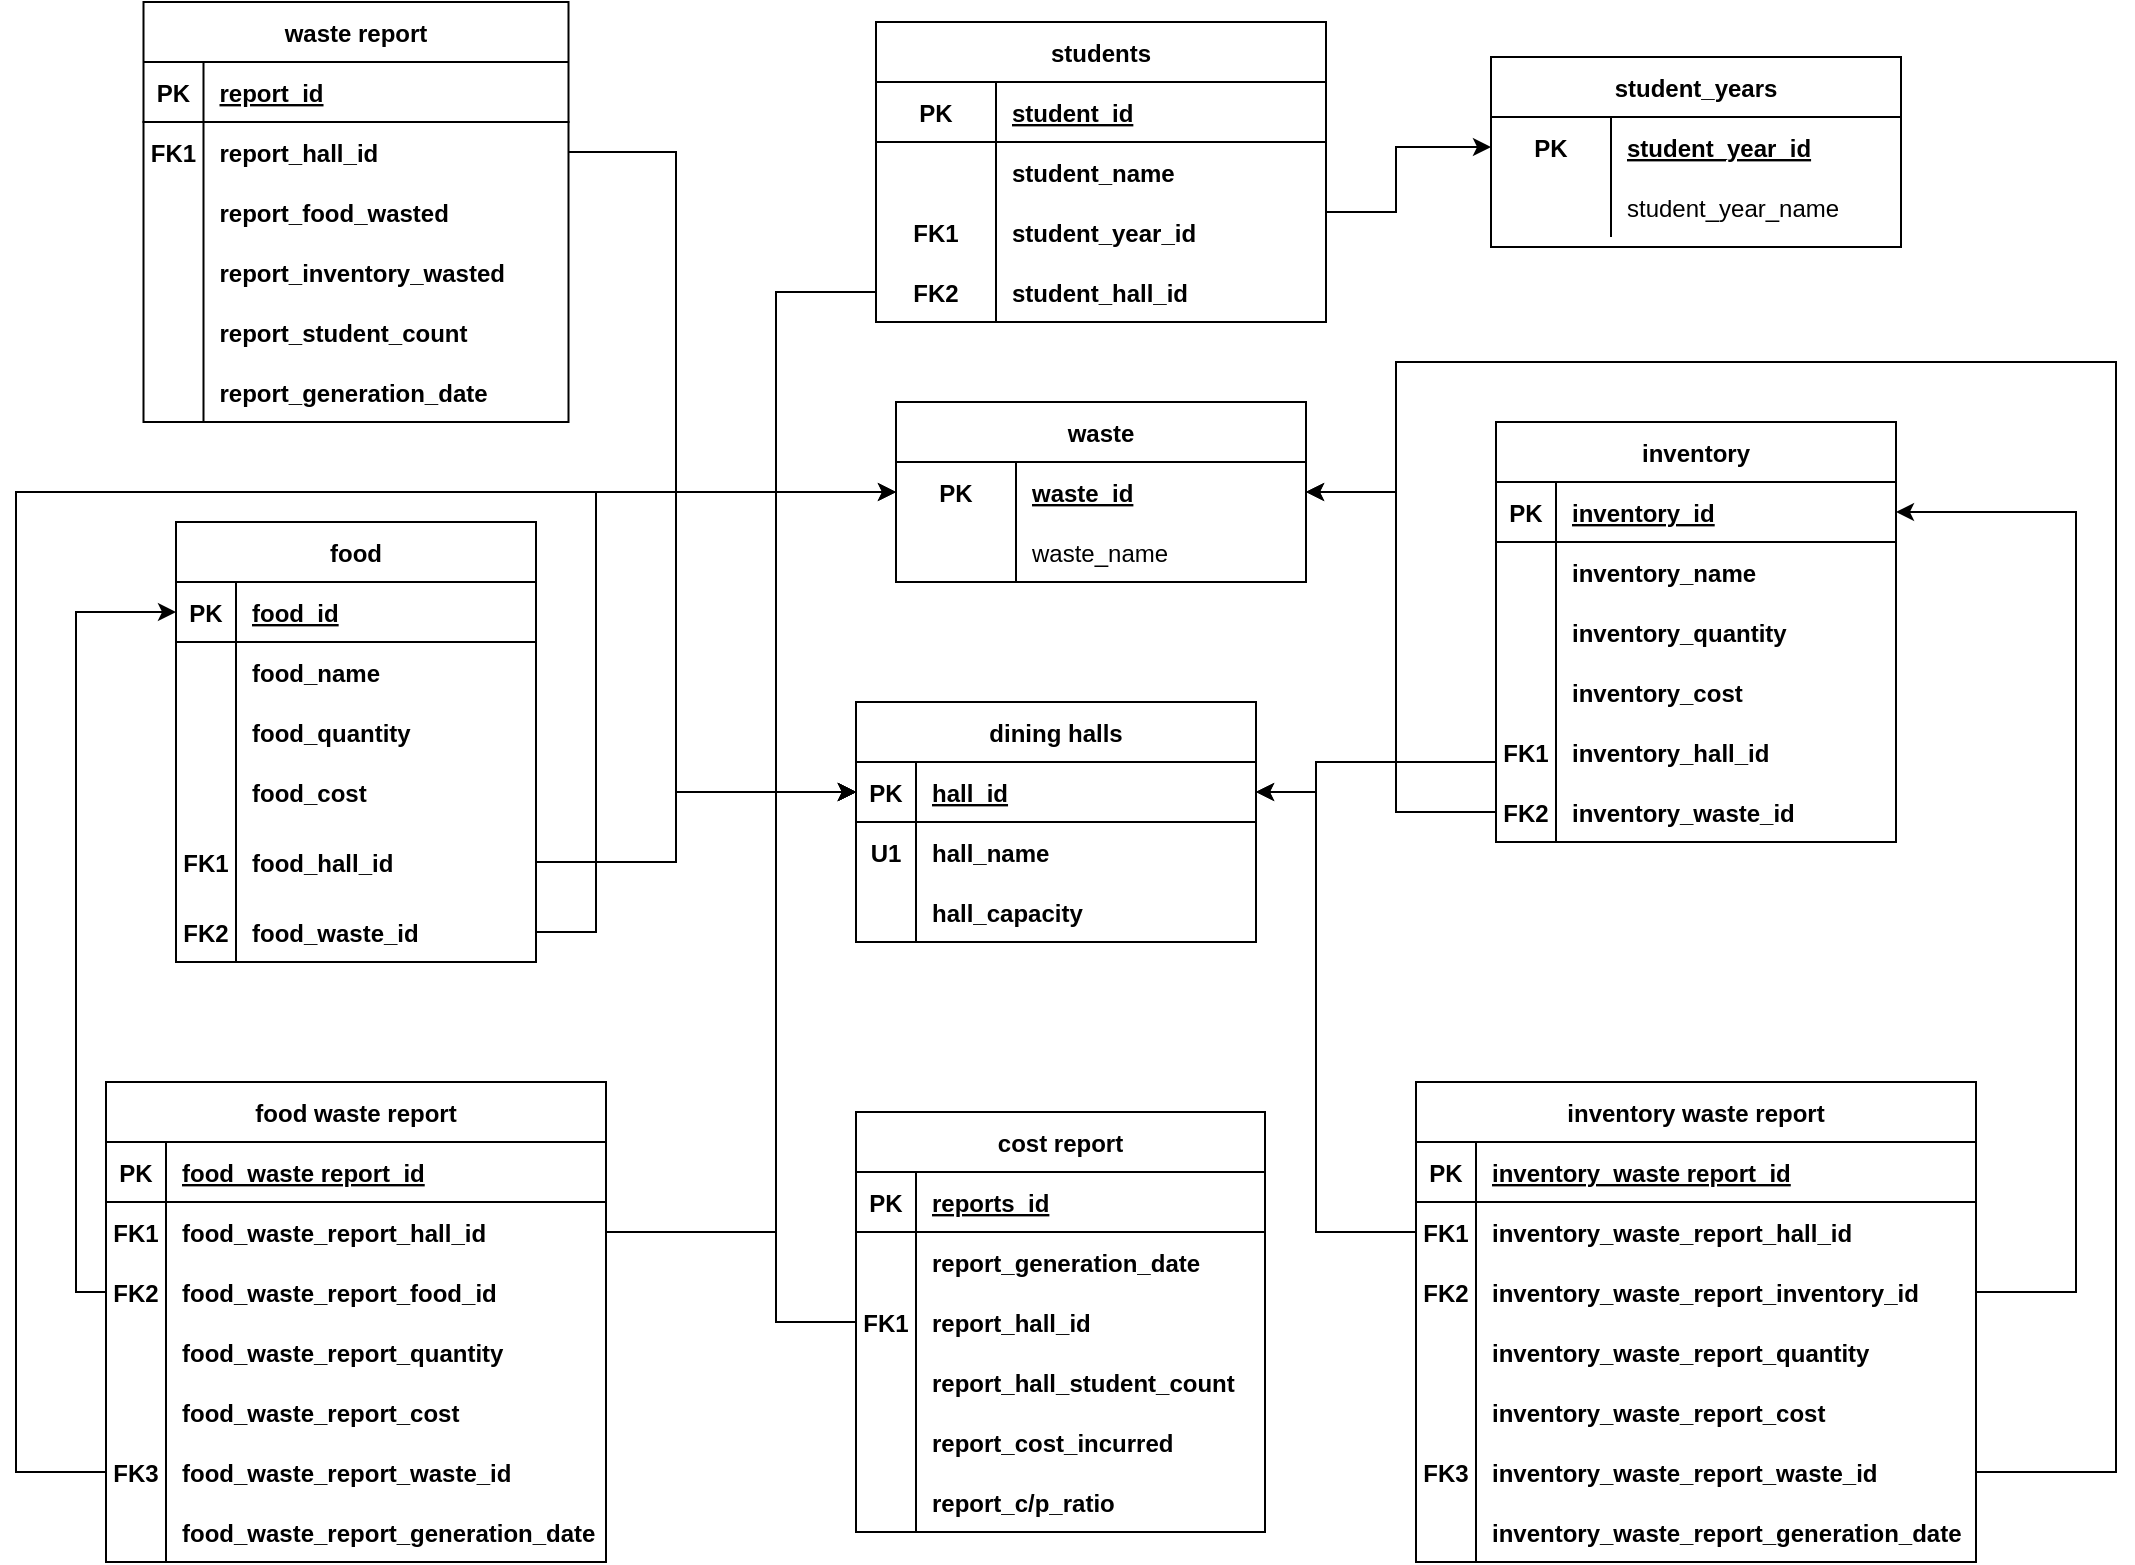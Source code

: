 <mxfile version="15.8.9" type="device"><diagram id="6wmA8H75_pPH1PRhxyjZ" name="Page-1"><mxGraphModel dx="1597" dy="842" grid="1" gridSize="10" guides="1" tooltips="1" connect="1" arrows="1" fold="1" page="1" pageScale="1" pageWidth="1100" pageHeight="850" math="0" shadow="0"><root><mxCell id="0"/><mxCell id="1" parent="0"/><mxCell id="4uLSbNfR6hI3OeVc8t1T-1" value="dining halls" style="shape=table;startSize=30;container=1;collapsible=1;childLayout=tableLayout;fixedRows=1;rowLines=0;fontStyle=1;align=center;resizeLast=1;" vertex="1" parent="1"><mxGeometry x="450" y="370" width="200" height="120" as="geometry"/></mxCell><mxCell id="4uLSbNfR6hI3OeVc8t1T-2" value="" style="shape=partialRectangle;collapsible=0;dropTarget=0;pointerEvents=0;fillColor=none;top=0;left=0;bottom=1;right=0;points=[[0,0.5],[1,0.5]];portConstraint=eastwest;" vertex="1" parent="4uLSbNfR6hI3OeVc8t1T-1"><mxGeometry y="30" width="200" height="30" as="geometry"/></mxCell><mxCell id="4uLSbNfR6hI3OeVc8t1T-3" value="PK" style="shape=partialRectangle;connectable=0;fillColor=none;top=0;left=0;bottom=0;right=0;fontStyle=1;overflow=hidden;" vertex="1" parent="4uLSbNfR6hI3OeVc8t1T-2"><mxGeometry width="30" height="30" as="geometry"><mxRectangle width="30" height="30" as="alternateBounds"/></mxGeometry></mxCell><mxCell id="4uLSbNfR6hI3OeVc8t1T-4" value="hall_id" style="shape=partialRectangle;connectable=0;fillColor=none;top=0;left=0;bottom=0;right=0;align=left;spacingLeft=6;fontStyle=5;overflow=hidden;" vertex="1" parent="4uLSbNfR6hI3OeVc8t1T-2"><mxGeometry x="30" width="170" height="30" as="geometry"><mxRectangle width="170" height="30" as="alternateBounds"/></mxGeometry></mxCell><mxCell id="4uLSbNfR6hI3OeVc8t1T-5" value="" style="shape=partialRectangle;collapsible=0;dropTarget=0;pointerEvents=0;fillColor=none;top=0;left=0;bottom=0;right=0;points=[[0,0.5],[1,0.5]];portConstraint=eastwest;" vertex="1" parent="4uLSbNfR6hI3OeVc8t1T-1"><mxGeometry y="60" width="200" height="30" as="geometry"/></mxCell><mxCell id="4uLSbNfR6hI3OeVc8t1T-6" value="U1" style="shape=partialRectangle;connectable=0;fillColor=none;top=0;left=0;bottom=0;right=0;editable=1;overflow=hidden;fontStyle=1" vertex="1" parent="4uLSbNfR6hI3OeVc8t1T-5"><mxGeometry width="30" height="30" as="geometry"><mxRectangle width="30" height="30" as="alternateBounds"/></mxGeometry></mxCell><mxCell id="4uLSbNfR6hI3OeVc8t1T-7" value="hall_name" style="shape=partialRectangle;connectable=0;fillColor=none;top=0;left=0;bottom=0;right=0;align=left;spacingLeft=6;overflow=hidden;fontStyle=1" vertex="1" parent="4uLSbNfR6hI3OeVc8t1T-5"><mxGeometry x="30" width="170" height="30" as="geometry"><mxRectangle width="170" height="30" as="alternateBounds"/></mxGeometry></mxCell><mxCell id="4uLSbNfR6hI3OeVc8t1T-8" value="" style="shape=partialRectangle;collapsible=0;dropTarget=0;pointerEvents=0;fillColor=none;top=0;left=0;bottom=0;right=0;points=[[0,0.5],[1,0.5]];portConstraint=eastwest;" vertex="1" parent="4uLSbNfR6hI3OeVc8t1T-1"><mxGeometry y="90" width="200" height="30" as="geometry"/></mxCell><mxCell id="4uLSbNfR6hI3OeVc8t1T-9" value="" style="shape=partialRectangle;connectable=0;fillColor=none;top=0;left=0;bottom=0;right=0;editable=1;overflow=hidden;" vertex="1" parent="4uLSbNfR6hI3OeVc8t1T-8"><mxGeometry width="30" height="30" as="geometry"><mxRectangle width="30" height="30" as="alternateBounds"/></mxGeometry></mxCell><mxCell id="4uLSbNfR6hI3OeVc8t1T-10" value="hall_capacity" style="shape=partialRectangle;connectable=0;fillColor=none;top=0;left=0;bottom=0;right=0;align=left;spacingLeft=6;overflow=hidden;fontStyle=1" vertex="1" parent="4uLSbNfR6hI3OeVc8t1T-8"><mxGeometry x="30" width="170" height="30" as="geometry"><mxRectangle width="170" height="30" as="alternateBounds"/></mxGeometry></mxCell><mxCell id="4uLSbNfR6hI3OeVc8t1T-11" value="students" style="shape=table;startSize=30;container=1;collapsible=1;childLayout=tableLayout;fixedRows=1;rowLines=0;fontStyle=1;align=center;resizeLast=1;" vertex="1" parent="1"><mxGeometry x="460" y="30" width="225" height="150" as="geometry"/></mxCell><mxCell id="4uLSbNfR6hI3OeVc8t1T-12" value="" style="shape=partialRectangle;collapsible=0;dropTarget=0;pointerEvents=0;fillColor=none;top=0;left=0;bottom=1;right=0;points=[[0,0.5],[1,0.5]];portConstraint=eastwest;" vertex="1" parent="4uLSbNfR6hI3OeVc8t1T-11"><mxGeometry y="30" width="225" height="30" as="geometry"/></mxCell><mxCell id="4uLSbNfR6hI3OeVc8t1T-13" value="PK" style="shape=partialRectangle;connectable=0;fillColor=none;top=0;left=0;bottom=0;right=0;fontStyle=1;overflow=hidden;" vertex="1" parent="4uLSbNfR6hI3OeVc8t1T-12"><mxGeometry width="60" height="30" as="geometry"><mxRectangle width="60" height="30" as="alternateBounds"/></mxGeometry></mxCell><mxCell id="4uLSbNfR6hI3OeVc8t1T-14" value="student_id" style="shape=partialRectangle;connectable=0;fillColor=none;top=0;left=0;bottom=0;right=0;align=left;spacingLeft=6;fontStyle=5;overflow=hidden;" vertex="1" parent="4uLSbNfR6hI3OeVc8t1T-12"><mxGeometry x="60" width="165" height="30" as="geometry"><mxRectangle width="165" height="30" as="alternateBounds"/></mxGeometry></mxCell><mxCell id="4uLSbNfR6hI3OeVc8t1T-15" value="" style="shape=partialRectangle;collapsible=0;dropTarget=0;pointerEvents=0;fillColor=none;top=0;left=0;bottom=0;right=0;points=[[0,0.5],[1,0.5]];portConstraint=eastwest;" vertex="1" parent="4uLSbNfR6hI3OeVc8t1T-11"><mxGeometry y="60" width="225" height="30" as="geometry"/></mxCell><mxCell id="4uLSbNfR6hI3OeVc8t1T-16" value="" style="shape=partialRectangle;connectable=0;fillColor=none;top=0;left=0;bottom=0;right=0;editable=1;overflow=hidden;fontStyle=1" vertex="1" parent="4uLSbNfR6hI3OeVc8t1T-15"><mxGeometry width="60" height="30" as="geometry"><mxRectangle width="60" height="30" as="alternateBounds"/></mxGeometry></mxCell><mxCell id="4uLSbNfR6hI3OeVc8t1T-17" value="student_name" style="shape=partialRectangle;connectable=0;fillColor=none;top=0;left=0;bottom=0;right=0;align=left;spacingLeft=6;overflow=hidden;fontStyle=1" vertex="1" parent="4uLSbNfR6hI3OeVc8t1T-15"><mxGeometry x="60" width="165" height="30" as="geometry"><mxRectangle width="165" height="30" as="alternateBounds"/></mxGeometry></mxCell><mxCell id="4uLSbNfR6hI3OeVc8t1T-18" value="" style="shape=partialRectangle;collapsible=0;dropTarget=0;pointerEvents=0;fillColor=none;top=0;left=0;bottom=0;right=0;points=[[0,0.5],[1,0.5]];portConstraint=eastwest;" vertex="1" parent="4uLSbNfR6hI3OeVc8t1T-11"><mxGeometry y="90" width="225" height="30" as="geometry"/></mxCell><mxCell id="4uLSbNfR6hI3OeVc8t1T-19" value="FK1" style="shape=partialRectangle;connectable=0;fillColor=none;top=0;left=0;bottom=0;right=0;editable=1;overflow=hidden;fontStyle=1" vertex="1" parent="4uLSbNfR6hI3OeVc8t1T-18"><mxGeometry width="60" height="30" as="geometry"><mxRectangle width="60" height="30" as="alternateBounds"/></mxGeometry></mxCell><mxCell id="4uLSbNfR6hI3OeVc8t1T-20" value="student_year_id" style="shape=partialRectangle;connectable=0;fillColor=none;top=0;left=0;bottom=0;right=0;align=left;spacingLeft=6;overflow=hidden;fontStyle=1" vertex="1" parent="4uLSbNfR6hI3OeVc8t1T-18"><mxGeometry x="60" width="165" height="30" as="geometry"><mxRectangle width="165" height="30" as="alternateBounds"/></mxGeometry></mxCell><mxCell id="4uLSbNfR6hI3OeVc8t1T-21" value="" style="shape=partialRectangle;collapsible=0;dropTarget=0;pointerEvents=0;fillColor=none;top=0;left=0;bottom=0;right=0;points=[[0,0.5],[1,0.5]];portConstraint=eastwest;fontStyle=1" vertex="1" parent="4uLSbNfR6hI3OeVc8t1T-11"><mxGeometry y="120" width="225" height="30" as="geometry"/></mxCell><mxCell id="4uLSbNfR6hI3OeVc8t1T-22" value="FK2" style="shape=partialRectangle;connectable=0;fillColor=none;top=0;left=0;bottom=0;right=0;editable=1;overflow=hidden;fontStyle=1" vertex="1" parent="4uLSbNfR6hI3OeVc8t1T-21"><mxGeometry width="60" height="30" as="geometry"><mxRectangle width="60" height="30" as="alternateBounds"/></mxGeometry></mxCell><mxCell id="4uLSbNfR6hI3OeVc8t1T-23" value="student_hall_id" style="shape=partialRectangle;connectable=0;fillColor=none;top=0;left=0;bottom=0;right=0;align=left;spacingLeft=6;overflow=hidden;fontStyle=1" vertex="1" parent="4uLSbNfR6hI3OeVc8t1T-21"><mxGeometry x="60" width="165" height="30" as="geometry"><mxRectangle width="165" height="30" as="alternateBounds"/></mxGeometry></mxCell><mxCell id="4uLSbNfR6hI3OeVc8t1T-24" value="inventory" style="shape=table;startSize=30;container=1;collapsible=1;childLayout=tableLayout;fixedRows=1;rowLines=0;fontStyle=1;align=center;resizeLast=1;" vertex="1" parent="1"><mxGeometry x="770" y="230" width="200" height="210" as="geometry"/></mxCell><mxCell id="4uLSbNfR6hI3OeVc8t1T-25" value="" style="shape=partialRectangle;collapsible=0;dropTarget=0;pointerEvents=0;fillColor=none;top=0;left=0;bottom=1;right=0;points=[[0,0.5],[1,0.5]];portConstraint=eastwest;" vertex="1" parent="4uLSbNfR6hI3OeVc8t1T-24"><mxGeometry y="30" width="200" height="30" as="geometry"/></mxCell><mxCell id="4uLSbNfR6hI3OeVc8t1T-26" value="PK" style="shape=partialRectangle;connectable=0;fillColor=none;top=0;left=0;bottom=0;right=0;fontStyle=1;overflow=hidden;" vertex="1" parent="4uLSbNfR6hI3OeVc8t1T-25"><mxGeometry width="30" height="30" as="geometry"><mxRectangle width="30" height="30" as="alternateBounds"/></mxGeometry></mxCell><mxCell id="4uLSbNfR6hI3OeVc8t1T-27" value="inventory_id" style="shape=partialRectangle;connectable=0;fillColor=none;top=0;left=0;bottom=0;right=0;align=left;spacingLeft=6;fontStyle=5;overflow=hidden;" vertex="1" parent="4uLSbNfR6hI3OeVc8t1T-25"><mxGeometry x="30" width="170" height="30" as="geometry"><mxRectangle width="170" height="30" as="alternateBounds"/></mxGeometry></mxCell><mxCell id="4uLSbNfR6hI3OeVc8t1T-28" value="" style="shape=partialRectangle;collapsible=0;dropTarget=0;pointerEvents=0;fillColor=none;top=0;left=0;bottom=0;right=0;points=[[0,0.5],[1,0.5]];portConstraint=eastwest;" vertex="1" parent="4uLSbNfR6hI3OeVc8t1T-24"><mxGeometry y="60" width="200" height="30" as="geometry"/></mxCell><mxCell id="4uLSbNfR6hI3OeVc8t1T-29" value="" style="shape=partialRectangle;connectable=0;fillColor=none;top=0;left=0;bottom=0;right=0;editable=1;overflow=hidden;" vertex="1" parent="4uLSbNfR6hI3OeVc8t1T-28"><mxGeometry width="30" height="30" as="geometry"><mxRectangle width="30" height="30" as="alternateBounds"/></mxGeometry></mxCell><mxCell id="4uLSbNfR6hI3OeVc8t1T-30" value="inventory_name" style="shape=partialRectangle;connectable=0;fillColor=none;top=0;left=0;bottom=0;right=0;align=left;spacingLeft=6;overflow=hidden;fontStyle=1" vertex="1" parent="4uLSbNfR6hI3OeVc8t1T-28"><mxGeometry x="30" width="170" height="30" as="geometry"><mxRectangle width="170" height="30" as="alternateBounds"/></mxGeometry></mxCell><mxCell id="4uLSbNfR6hI3OeVc8t1T-31" value="" style="shape=partialRectangle;collapsible=0;dropTarget=0;pointerEvents=0;fillColor=none;top=0;left=0;bottom=0;right=0;points=[[0,0.5],[1,0.5]];portConstraint=eastwest;" vertex="1" parent="4uLSbNfR6hI3OeVc8t1T-24"><mxGeometry y="90" width="200" height="30" as="geometry"/></mxCell><mxCell id="4uLSbNfR6hI3OeVc8t1T-32" value="" style="shape=partialRectangle;connectable=0;fillColor=none;top=0;left=0;bottom=0;right=0;editable=1;overflow=hidden;" vertex="1" parent="4uLSbNfR6hI3OeVc8t1T-31"><mxGeometry width="30" height="30" as="geometry"><mxRectangle width="30" height="30" as="alternateBounds"/></mxGeometry></mxCell><mxCell id="4uLSbNfR6hI3OeVc8t1T-33" value="inventory_quantity" style="shape=partialRectangle;connectable=0;fillColor=none;top=0;left=0;bottom=0;right=0;align=left;spacingLeft=6;overflow=hidden;fontStyle=1" vertex="1" parent="4uLSbNfR6hI3OeVc8t1T-31"><mxGeometry x="30" width="170" height="30" as="geometry"><mxRectangle width="170" height="30" as="alternateBounds"/></mxGeometry></mxCell><mxCell id="4uLSbNfR6hI3OeVc8t1T-34" value="" style="shape=partialRectangle;collapsible=0;dropTarget=0;pointerEvents=0;fillColor=none;top=0;left=0;bottom=0;right=0;points=[[0,0.5],[1,0.5]];portConstraint=eastwest;" vertex="1" parent="4uLSbNfR6hI3OeVc8t1T-24"><mxGeometry y="120" width="200" height="30" as="geometry"/></mxCell><mxCell id="4uLSbNfR6hI3OeVc8t1T-35" value="" style="shape=partialRectangle;connectable=0;fillColor=none;top=0;left=0;bottom=0;right=0;editable=1;overflow=hidden;" vertex="1" parent="4uLSbNfR6hI3OeVc8t1T-34"><mxGeometry width="30" height="30" as="geometry"><mxRectangle width="30" height="30" as="alternateBounds"/></mxGeometry></mxCell><mxCell id="4uLSbNfR6hI3OeVc8t1T-36" value="inventory_cost" style="shape=partialRectangle;connectable=0;fillColor=none;top=0;left=0;bottom=0;right=0;align=left;spacingLeft=6;overflow=hidden;fontStyle=1" vertex="1" parent="4uLSbNfR6hI3OeVc8t1T-34"><mxGeometry x="30" width="170" height="30" as="geometry"><mxRectangle width="170" height="30" as="alternateBounds"/></mxGeometry></mxCell><mxCell id="4uLSbNfR6hI3OeVc8t1T-37" value="" style="shape=partialRectangle;collapsible=0;dropTarget=0;pointerEvents=0;fillColor=none;top=0;left=0;bottom=0;right=0;points=[[0,0.5],[1,0.5]];portConstraint=eastwest;" vertex="1" parent="4uLSbNfR6hI3OeVc8t1T-24"><mxGeometry y="150" width="200" height="30" as="geometry"/></mxCell><mxCell id="4uLSbNfR6hI3OeVc8t1T-38" value="FK1" style="shape=partialRectangle;connectable=0;fillColor=none;top=0;left=0;bottom=0;right=0;editable=1;overflow=hidden;fontStyle=1" vertex="1" parent="4uLSbNfR6hI3OeVc8t1T-37"><mxGeometry width="30" height="30" as="geometry"><mxRectangle width="30" height="30" as="alternateBounds"/></mxGeometry></mxCell><mxCell id="4uLSbNfR6hI3OeVc8t1T-39" value="inventory_hall_id" style="shape=partialRectangle;connectable=0;fillColor=none;top=0;left=0;bottom=0;right=0;align=left;spacingLeft=6;overflow=hidden;fontStyle=1" vertex="1" parent="4uLSbNfR6hI3OeVc8t1T-37"><mxGeometry x="30" width="170" height="30" as="geometry"><mxRectangle width="170" height="30" as="alternateBounds"/></mxGeometry></mxCell><mxCell id="4uLSbNfR6hI3OeVc8t1T-40" value="" style="shape=partialRectangle;collapsible=0;dropTarget=0;pointerEvents=0;fillColor=none;top=0;left=0;bottom=0;right=0;points=[[0,0.5],[1,0.5]];portConstraint=eastwest;" vertex="1" parent="4uLSbNfR6hI3OeVc8t1T-24"><mxGeometry y="180" width="200" height="30" as="geometry"/></mxCell><mxCell id="4uLSbNfR6hI3OeVc8t1T-41" value="FK2" style="shape=partialRectangle;connectable=0;fillColor=none;top=0;left=0;bottom=0;right=0;editable=1;overflow=hidden;fontStyle=1" vertex="1" parent="4uLSbNfR6hI3OeVc8t1T-40"><mxGeometry width="30" height="30" as="geometry"><mxRectangle width="30" height="30" as="alternateBounds"/></mxGeometry></mxCell><mxCell id="4uLSbNfR6hI3OeVc8t1T-42" value="inventory_waste_id" style="shape=partialRectangle;connectable=0;fillColor=none;top=0;left=0;bottom=0;right=0;align=left;spacingLeft=6;overflow=hidden;fontStyle=1" vertex="1" parent="4uLSbNfR6hI3OeVc8t1T-40"><mxGeometry x="30" width="170" height="30" as="geometry"><mxRectangle width="170" height="30" as="alternateBounds"/></mxGeometry></mxCell><mxCell id="4uLSbNfR6hI3OeVc8t1T-43" value="waste" style="shape=table;startSize=30;container=1;collapsible=1;childLayout=tableLayout;fixedRows=1;rowLines=0;fontStyle=1;align=center;resizeLast=1;" vertex="1" parent="1"><mxGeometry x="470" y="220" width="205" height="90" as="geometry"/></mxCell><mxCell id="4uLSbNfR6hI3OeVc8t1T-44" value="" style="shape=partialRectangle;collapsible=0;dropTarget=0;pointerEvents=0;fillColor=none;top=0;left=0;bottom=0;right=0;points=[[0,0.5],[1,0.5]];portConstraint=eastwest;" vertex="1" parent="4uLSbNfR6hI3OeVc8t1T-43"><mxGeometry y="30" width="205" height="30" as="geometry"/></mxCell><mxCell id="4uLSbNfR6hI3OeVc8t1T-45" value="PK" style="shape=partialRectangle;connectable=0;fillColor=none;top=0;left=0;bottom=0;right=0;fontStyle=1;overflow=hidden;" vertex="1" parent="4uLSbNfR6hI3OeVc8t1T-44"><mxGeometry width="60" height="30" as="geometry"><mxRectangle width="60" height="30" as="alternateBounds"/></mxGeometry></mxCell><mxCell id="4uLSbNfR6hI3OeVc8t1T-46" value="waste_id" style="shape=partialRectangle;connectable=0;fillColor=none;top=0;left=0;bottom=0;right=0;align=left;spacingLeft=6;fontStyle=5;overflow=hidden;" vertex="1" parent="4uLSbNfR6hI3OeVc8t1T-44"><mxGeometry x="60" width="145" height="30" as="geometry"><mxRectangle width="145" height="30" as="alternateBounds"/></mxGeometry></mxCell><mxCell id="4uLSbNfR6hI3OeVc8t1T-47" value="" style="shape=partialRectangle;collapsible=0;dropTarget=0;pointerEvents=0;fillColor=none;top=0;left=0;bottom=0;right=0;points=[[0,0.5],[1,0.5]];portConstraint=eastwest;" vertex="1" parent="4uLSbNfR6hI3OeVc8t1T-43"><mxGeometry y="60" width="205" height="30" as="geometry"/></mxCell><mxCell id="4uLSbNfR6hI3OeVc8t1T-48" value="" style="shape=partialRectangle;connectable=0;fillColor=none;top=0;left=0;bottom=0;right=0;fontStyle=1;overflow=hidden;" vertex="1" parent="4uLSbNfR6hI3OeVc8t1T-47"><mxGeometry width="60" height="30" as="geometry"><mxRectangle width="60" height="30" as="alternateBounds"/></mxGeometry></mxCell><mxCell id="4uLSbNfR6hI3OeVc8t1T-49" value="waste_name" style="shape=partialRectangle;connectable=0;fillColor=none;top=0;left=0;bottom=0;right=0;align=left;spacingLeft=6;fontStyle=0;overflow=hidden;" vertex="1" parent="4uLSbNfR6hI3OeVc8t1T-47"><mxGeometry x="60" width="145" height="30" as="geometry"><mxRectangle width="145" height="30" as="alternateBounds"/></mxGeometry></mxCell><mxCell id="4uLSbNfR6hI3OeVc8t1T-50" value="food" style="shape=table;startSize=30;container=1;collapsible=1;childLayout=tableLayout;fixedRows=1;rowLines=0;fontStyle=1;align=center;resizeLast=1;" vertex="1" parent="1"><mxGeometry x="110" y="280" width="180" height="220" as="geometry"/></mxCell><mxCell id="4uLSbNfR6hI3OeVc8t1T-51" value="" style="shape=partialRectangle;collapsible=0;dropTarget=0;pointerEvents=0;fillColor=none;top=0;left=0;bottom=1;right=0;points=[[0,0.5],[1,0.5]];portConstraint=eastwest;" vertex="1" parent="4uLSbNfR6hI3OeVc8t1T-50"><mxGeometry y="30" width="180" height="30" as="geometry"/></mxCell><mxCell id="4uLSbNfR6hI3OeVc8t1T-52" value="PK" style="shape=partialRectangle;connectable=0;fillColor=none;top=0;left=0;bottom=0;right=0;fontStyle=1;overflow=hidden;" vertex="1" parent="4uLSbNfR6hI3OeVc8t1T-51"><mxGeometry width="30" height="30" as="geometry"><mxRectangle width="30" height="30" as="alternateBounds"/></mxGeometry></mxCell><mxCell id="4uLSbNfR6hI3OeVc8t1T-53" value="food_id" style="shape=partialRectangle;connectable=0;fillColor=none;top=0;left=0;bottom=0;right=0;align=left;spacingLeft=6;fontStyle=5;overflow=hidden;" vertex="1" parent="4uLSbNfR6hI3OeVc8t1T-51"><mxGeometry x="30" width="150" height="30" as="geometry"><mxRectangle width="150" height="30" as="alternateBounds"/></mxGeometry></mxCell><mxCell id="4uLSbNfR6hI3OeVc8t1T-54" value="" style="shape=partialRectangle;collapsible=0;dropTarget=0;pointerEvents=0;fillColor=none;top=0;left=0;bottom=0;right=0;points=[[0,0.5],[1,0.5]];portConstraint=eastwest;" vertex="1" parent="4uLSbNfR6hI3OeVc8t1T-50"><mxGeometry y="60" width="180" height="30" as="geometry"/></mxCell><mxCell id="4uLSbNfR6hI3OeVc8t1T-55" value="" style="shape=partialRectangle;connectable=0;fillColor=none;top=0;left=0;bottom=0;right=0;editable=1;overflow=hidden;" vertex="1" parent="4uLSbNfR6hI3OeVc8t1T-54"><mxGeometry width="30" height="30" as="geometry"><mxRectangle width="30" height="30" as="alternateBounds"/></mxGeometry></mxCell><mxCell id="4uLSbNfR6hI3OeVc8t1T-56" value="food_name" style="shape=partialRectangle;connectable=0;fillColor=none;top=0;left=0;bottom=0;right=0;align=left;spacingLeft=6;overflow=hidden;fontStyle=1" vertex="1" parent="4uLSbNfR6hI3OeVc8t1T-54"><mxGeometry x="30" width="150" height="30" as="geometry"><mxRectangle width="150" height="30" as="alternateBounds"/></mxGeometry></mxCell><mxCell id="4uLSbNfR6hI3OeVc8t1T-57" value="" style="shape=partialRectangle;collapsible=0;dropTarget=0;pointerEvents=0;fillColor=none;top=0;left=0;bottom=0;right=0;points=[[0,0.5],[1,0.5]];portConstraint=eastwest;" vertex="1" parent="4uLSbNfR6hI3OeVc8t1T-50"><mxGeometry y="90" width="180" height="30" as="geometry"/></mxCell><mxCell id="4uLSbNfR6hI3OeVc8t1T-58" value="" style="shape=partialRectangle;connectable=0;fillColor=none;top=0;left=0;bottom=0;right=0;editable=1;overflow=hidden;" vertex="1" parent="4uLSbNfR6hI3OeVc8t1T-57"><mxGeometry width="30" height="30" as="geometry"><mxRectangle width="30" height="30" as="alternateBounds"/></mxGeometry></mxCell><mxCell id="4uLSbNfR6hI3OeVc8t1T-59" value="food_quantity" style="shape=partialRectangle;connectable=0;fillColor=none;top=0;left=0;bottom=0;right=0;align=left;spacingLeft=6;overflow=hidden;fontStyle=1" vertex="1" parent="4uLSbNfR6hI3OeVc8t1T-57"><mxGeometry x="30" width="150" height="30" as="geometry"><mxRectangle width="150" height="30" as="alternateBounds"/></mxGeometry></mxCell><mxCell id="4uLSbNfR6hI3OeVc8t1T-60" value="" style="shape=partialRectangle;collapsible=0;dropTarget=0;pointerEvents=0;fillColor=none;top=0;left=0;bottom=0;right=0;points=[[0,0.5],[1,0.5]];portConstraint=eastwest;" vertex="1" parent="4uLSbNfR6hI3OeVc8t1T-50"><mxGeometry y="120" width="180" height="30" as="geometry"/></mxCell><mxCell id="4uLSbNfR6hI3OeVc8t1T-61" value="" style="shape=partialRectangle;connectable=0;fillColor=none;top=0;left=0;bottom=0;right=0;editable=1;overflow=hidden;" vertex="1" parent="4uLSbNfR6hI3OeVc8t1T-60"><mxGeometry width="30" height="30" as="geometry"><mxRectangle width="30" height="30" as="alternateBounds"/></mxGeometry></mxCell><mxCell id="4uLSbNfR6hI3OeVc8t1T-62" value="food_cost" style="shape=partialRectangle;connectable=0;fillColor=none;top=0;left=0;bottom=0;right=0;align=left;spacingLeft=6;overflow=hidden;fontStyle=1" vertex="1" parent="4uLSbNfR6hI3OeVc8t1T-60"><mxGeometry x="30" width="150" height="30" as="geometry"><mxRectangle width="150" height="30" as="alternateBounds"/></mxGeometry></mxCell><mxCell id="4uLSbNfR6hI3OeVc8t1T-63" value="" style="shape=partialRectangle;collapsible=0;dropTarget=0;pointerEvents=0;fillColor=none;top=0;left=0;bottom=0;right=0;points=[[0,0.5],[1,0.5]];portConstraint=eastwest;" vertex="1" parent="4uLSbNfR6hI3OeVc8t1T-50"><mxGeometry y="150" width="180" height="40" as="geometry"/></mxCell><mxCell id="4uLSbNfR6hI3OeVc8t1T-64" value="FK1" style="shape=partialRectangle;connectable=0;fillColor=none;top=0;left=0;bottom=0;right=0;editable=1;overflow=hidden;fontStyle=1" vertex="1" parent="4uLSbNfR6hI3OeVc8t1T-63"><mxGeometry width="30" height="40" as="geometry"><mxRectangle width="30" height="40" as="alternateBounds"/></mxGeometry></mxCell><mxCell id="4uLSbNfR6hI3OeVc8t1T-65" value="food_hall_id" style="shape=partialRectangle;connectable=0;fillColor=none;top=0;left=0;bottom=0;right=0;align=left;spacingLeft=6;overflow=hidden;fontStyle=1" vertex="1" parent="4uLSbNfR6hI3OeVc8t1T-63"><mxGeometry x="30" width="150" height="40" as="geometry"><mxRectangle width="150" height="40" as="alternateBounds"/></mxGeometry></mxCell><mxCell id="4uLSbNfR6hI3OeVc8t1T-66" value="" style="shape=partialRectangle;collapsible=0;dropTarget=0;pointerEvents=0;fillColor=none;top=0;left=0;bottom=0;right=0;points=[[0,0.5],[1,0.5]];portConstraint=eastwest;" vertex="1" parent="4uLSbNfR6hI3OeVc8t1T-50"><mxGeometry y="190" width="180" height="30" as="geometry"/></mxCell><mxCell id="4uLSbNfR6hI3OeVc8t1T-67" value="FK2" style="shape=partialRectangle;connectable=0;fillColor=none;top=0;left=0;bottom=0;right=0;editable=1;overflow=hidden;fontStyle=1" vertex="1" parent="4uLSbNfR6hI3OeVc8t1T-66"><mxGeometry width="30" height="30" as="geometry"><mxRectangle width="30" height="30" as="alternateBounds"/></mxGeometry></mxCell><mxCell id="4uLSbNfR6hI3OeVc8t1T-68" value="food_waste_id" style="shape=partialRectangle;connectable=0;fillColor=none;top=0;left=0;bottom=0;right=0;align=left;spacingLeft=6;overflow=hidden;fontStyle=1" vertex="1" parent="4uLSbNfR6hI3OeVc8t1T-66"><mxGeometry x="30" width="150" height="30" as="geometry"><mxRectangle width="150" height="30" as="alternateBounds"/></mxGeometry></mxCell><mxCell id="4uLSbNfR6hI3OeVc8t1T-69" value="cost report" style="shape=table;startSize=30;container=1;collapsible=1;childLayout=tableLayout;fixedRows=1;rowLines=0;fontStyle=1;align=center;resizeLast=1;" vertex="1" parent="1"><mxGeometry x="450" y="575" width="204.5" height="210" as="geometry"/></mxCell><mxCell id="4uLSbNfR6hI3OeVc8t1T-70" value="" style="shape=partialRectangle;collapsible=0;dropTarget=0;pointerEvents=0;fillColor=none;top=0;left=0;bottom=1;right=0;points=[[0,0.5],[1,0.5]];portConstraint=eastwest;" vertex="1" parent="4uLSbNfR6hI3OeVc8t1T-69"><mxGeometry y="30" width="204.5" height="30" as="geometry"/></mxCell><mxCell id="4uLSbNfR6hI3OeVc8t1T-71" value="PK" style="shape=partialRectangle;connectable=0;fillColor=none;top=0;left=0;bottom=0;right=0;fontStyle=1;overflow=hidden;" vertex="1" parent="4uLSbNfR6hI3OeVc8t1T-70"><mxGeometry width="30" height="30" as="geometry"><mxRectangle width="30" height="30" as="alternateBounds"/></mxGeometry></mxCell><mxCell id="4uLSbNfR6hI3OeVc8t1T-72" value="reports_id" style="shape=partialRectangle;connectable=0;fillColor=none;top=0;left=0;bottom=0;right=0;align=left;spacingLeft=6;fontStyle=5;overflow=hidden;" vertex="1" parent="4uLSbNfR6hI3OeVc8t1T-70"><mxGeometry x="30" width="174.5" height="30" as="geometry"><mxRectangle width="174.5" height="30" as="alternateBounds"/></mxGeometry></mxCell><mxCell id="4uLSbNfR6hI3OeVc8t1T-73" value="" style="shape=partialRectangle;collapsible=0;dropTarget=0;pointerEvents=0;fillColor=none;top=0;left=0;bottom=0;right=0;points=[[0,0.5],[1,0.5]];portConstraint=eastwest;" vertex="1" parent="4uLSbNfR6hI3OeVc8t1T-69"><mxGeometry y="60" width="204.5" height="30" as="geometry"/></mxCell><mxCell id="4uLSbNfR6hI3OeVc8t1T-74" value="" style="shape=partialRectangle;connectable=0;fillColor=none;top=0;left=0;bottom=0;right=0;editable=1;overflow=hidden;" vertex="1" parent="4uLSbNfR6hI3OeVc8t1T-73"><mxGeometry width="30" height="30" as="geometry"><mxRectangle width="30" height="30" as="alternateBounds"/></mxGeometry></mxCell><mxCell id="4uLSbNfR6hI3OeVc8t1T-75" value="report_generation_date" style="shape=partialRectangle;connectable=0;fillColor=none;top=0;left=0;bottom=0;right=0;align=left;spacingLeft=6;overflow=hidden;fontStyle=1" vertex="1" parent="4uLSbNfR6hI3OeVc8t1T-73"><mxGeometry x="30" width="174.5" height="30" as="geometry"><mxRectangle width="174.5" height="30" as="alternateBounds"/></mxGeometry></mxCell><mxCell id="4uLSbNfR6hI3OeVc8t1T-76" value="" style="shape=partialRectangle;collapsible=0;dropTarget=0;pointerEvents=0;fillColor=none;top=0;left=0;bottom=0;right=0;points=[[0,0.5],[1,0.5]];portConstraint=eastwest;" vertex="1" parent="4uLSbNfR6hI3OeVc8t1T-69"><mxGeometry y="90" width="204.5" height="30" as="geometry"/></mxCell><mxCell id="4uLSbNfR6hI3OeVc8t1T-77" value="FK1" style="shape=partialRectangle;connectable=0;fillColor=none;top=0;left=0;bottom=0;right=0;editable=1;overflow=hidden;fontStyle=1" vertex="1" parent="4uLSbNfR6hI3OeVc8t1T-76"><mxGeometry width="30" height="30" as="geometry"><mxRectangle width="30" height="30" as="alternateBounds"/></mxGeometry></mxCell><mxCell id="4uLSbNfR6hI3OeVc8t1T-78" value="report_hall_id" style="shape=partialRectangle;connectable=0;fillColor=none;top=0;left=0;bottom=0;right=0;align=left;spacingLeft=6;overflow=hidden;fontStyle=1" vertex="1" parent="4uLSbNfR6hI3OeVc8t1T-76"><mxGeometry x="30" width="174.5" height="30" as="geometry"><mxRectangle width="174.5" height="30" as="alternateBounds"/></mxGeometry></mxCell><mxCell id="4uLSbNfR6hI3OeVc8t1T-79" value="" style="shape=partialRectangle;collapsible=0;dropTarget=0;pointerEvents=0;fillColor=none;top=0;left=0;bottom=0;right=0;points=[[0,0.5],[1,0.5]];portConstraint=eastwest;" vertex="1" parent="4uLSbNfR6hI3OeVc8t1T-69"><mxGeometry y="120" width="204.5" height="30" as="geometry"/></mxCell><mxCell id="4uLSbNfR6hI3OeVc8t1T-80" value="" style="shape=partialRectangle;connectable=0;fillColor=none;top=0;left=0;bottom=0;right=0;editable=1;overflow=hidden;" vertex="1" parent="4uLSbNfR6hI3OeVc8t1T-79"><mxGeometry width="30" height="30" as="geometry"><mxRectangle width="30" height="30" as="alternateBounds"/></mxGeometry></mxCell><mxCell id="4uLSbNfR6hI3OeVc8t1T-81" value="report_hall_student_count" style="shape=partialRectangle;connectable=0;fillColor=none;top=0;left=0;bottom=0;right=0;align=left;spacingLeft=6;overflow=hidden;fontStyle=1" vertex="1" parent="4uLSbNfR6hI3OeVc8t1T-79"><mxGeometry x="30" width="174.5" height="30" as="geometry"><mxRectangle width="174.5" height="30" as="alternateBounds"/></mxGeometry></mxCell><mxCell id="4uLSbNfR6hI3OeVc8t1T-82" value="" style="shape=partialRectangle;collapsible=0;dropTarget=0;pointerEvents=0;fillColor=none;top=0;left=0;bottom=0;right=0;points=[[0,0.5],[1,0.5]];portConstraint=eastwest;" vertex="1" parent="4uLSbNfR6hI3OeVc8t1T-69"><mxGeometry y="150" width="204.5" height="30" as="geometry"/></mxCell><mxCell id="4uLSbNfR6hI3OeVc8t1T-83" value="" style="shape=partialRectangle;connectable=0;fillColor=none;top=0;left=0;bottom=0;right=0;editable=1;overflow=hidden;" vertex="1" parent="4uLSbNfR6hI3OeVc8t1T-82"><mxGeometry width="30" height="30" as="geometry"><mxRectangle width="30" height="30" as="alternateBounds"/></mxGeometry></mxCell><mxCell id="4uLSbNfR6hI3OeVc8t1T-84" value="report_cost_incurred" style="shape=partialRectangle;connectable=0;fillColor=none;top=0;left=0;bottom=0;right=0;align=left;spacingLeft=6;overflow=hidden;fontStyle=1" vertex="1" parent="4uLSbNfR6hI3OeVc8t1T-82"><mxGeometry x="30" width="174.5" height="30" as="geometry"><mxRectangle width="174.5" height="30" as="alternateBounds"/></mxGeometry></mxCell><mxCell id="4uLSbNfR6hI3OeVc8t1T-85" value="" style="shape=partialRectangle;collapsible=0;dropTarget=0;pointerEvents=0;fillColor=none;top=0;left=0;bottom=0;right=0;points=[[0,0.5],[1,0.5]];portConstraint=eastwest;" vertex="1" parent="4uLSbNfR6hI3OeVc8t1T-69"><mxGeometry y="180" width="204.5" height="30" as="geometry"/></mxCell><mxCell id="4uLSbNfR6hI3OeVc8t1T-86" value="" style="shape=partialRectangle;connectable=0;fillColor=none;top=0;left=0;bottom=0;right=0;editable=1;overflow=hidden;" vertex="1" parent="4uLSbNfR6hI3OeVc8t1T-85"><mxGeometry width="30" height="30" as="geometry"><mxRectangle width="30" height="30" as="alternateBounds"/></mxGeometry></mxCell><mxCell id="4uLSbNfR6hI3OeVc8t1T-87" value="report_c/p_ratio" style="shape=partialRectangle;connectable=0;fillColor=none;top=0;left=0;bottom=0;right=0;align=left;spacingLeft=6;overflow=hidden;fontStyle=1" vertex="1" parent="4uLSbNfR6hI3OeVc8t1T-85"><mxGeometry x="30" width="174.5" height="30" as="geometry"><mxRectangle width="174.5" height="30" as="alternateBounds"/></mxGeometry></mxCell><mxCell id="4uLSbNfR6hI3OeVc8t1T-94" value="waste report" style="shape=table;startSize=30;container=1;collapsible=1;childLayout=tableLayout;fixedRows=1;rowLines=0;fontStyle=1;align=center;resizeLast=1;" vertex="1" parent="1"><mxGeometry x="93.75" y="20" width="212.5" height="210" as="geometry"/></mxCell><mxCell id="4uLSbNfR6hI3OeVc8t1T-95" value="" style="shape=partialRectangle;collapsible=0;dropTarget=0;pointerEvents=0;fillColor=none;top=0;left=0;bottom=1;right=0;points=[[0,0.5],[1,0.5]];portConstraint=eastwest;" vertex="1" parent="4uLSbNfR6hI3OeVc8t1T-94"><mxGeometry y="30" width="212.5" height="30" as="geometry"/></mxCell><mxCell id="4uLSbNfR6hI3OeVc8t1T-96" value="PK" style="shape=partialRectangle;connectable=0;fillColor=none;top=0;left=0;bottom=0;right=0;fontStyle=1;overflow=hidden;" vertex="1" parent="4uLSbNfR6hI3OeVc8t1T-95"><mxGeometry width="30" height="30" as="geometry"><mxRectangle width="30" height="30" as="alternateBounds"/></mxGeometry></mxCell><mxCell id="4uLSbNfR6hI3OeVc8t1T-97" value="report_id" style="shape=partialRectangle;connectable=0;fillColor=none;top=0;left=0;bottom=0;right=0;align=left;spacingLeft=6;fontStyle=5;overflow=hidden;" vertex="1" parent="4uLSbNfR6hI3OeVc8t1T-95"><mxGeometry x="30" width="182.5" height="30" as="geometry"><mxRectangle width="182.5" height="30" as="alternateBounds"/></mxGeometry></mxCell><mxCell id="4uLSbNfR6hI3OeVc8t1T-98" value="" style="shape=partialRectangle;collapsible=0;dropTarget=0;pointerEvents=0;fillColor=none;top=0;left=0;bottom=0;right=0;points=[[0,0.5],[1,0.5]];portConstraint=eastwest;" vertex="1" parent="4uLSbNfR6hI3OeVc8t1T-94"><mxGeometry y="60" width="212.5" height="30" as="geometry"/></mxCell><mxCell id="4uLSbNfR6hI3OeVc8t1T-99" value="FK1" style="shape=partialRectangle;connectable=0;fillColor=none;top=0;left=0;bottom=0;right=0;editable=1;overflow=hidden;fontStyle=1" vertex="1" parent="4uLSbNfR6hI3OeVc8t1T-98"><mxGeometry width="30" height="30" as="geometry"><mxRectangle width="30" height="30" as="alternateBounds"/></mxGeometry></mxCell><mxCell id="4uLSbNfR6hI3OeVc8t1T-100" value="report_hall_id" style="shape=partialRectangle;connectable=0;fillColor=none;top=0;left=0;bottom=0;right=0;align=left;spacingLeft=6;overflow=hidden;fontStyle=1" vertex="1" parent="4uLSbNfR6hI3OeVc8t1T-98"><mxGeometry x="30" width="182.5" height="30" as="geometry"><mxRectangle width="182.5" height="30" as="alternateBounds"/></mxGeometry></mxCell><mxCell id="4uLSbNfR6hI3OeVc8t1T-101" value="" style="shape=partialRectangle;collapsible=0;dropTarget=0;pointerEvents=0;fillColor=none;top=0;left=0;bottom=0;right=0;points=[[0,0.5],[1,0.5]];portConstraint=eastwest;" vertex="1" parent="4uLSbNfR6hI3OeVc8t1T-94"><mxGeometry y="90" width="212.5" height="30" as="geometry"/></mxCell><mxCell id="4uLSbNfR6hI3OeVc8t1T-102" value="" style="shape=partialRectangle;connectable=0;fillColor=none;top=0;left=0;bottom=0;right=0;editable=1;overflow=hidden;" vertex="1" parent="4uLSbNfR6hI3OeVc8t1T-101"><mxGeometry width="30" height="30" as="geometry"><mxRectangle width="30" height="30" as="alternateBounds"/></mxGeometry></mxCell><mxCell id="4uLSbNfR6hI3OeVc8t1T-103" value="report_food_wasted" style="shape=partialRectangle;connectable=0;fillColor=none;top=0;left=0;bottom=0;right=0;align=left;spacingLeft=6;overflow=hidden;fontStyle=1" vertex="1" parent="4uLSbNfR6hI3OeVc8t1T-101"><mxGeometry x="30" width="182.5" height="30" as="geometry"><mxRectangle width="182.5" height="30" as="alternateBounds"/></mxGeometry></mxCell><mxCell id="4uLSbNfR6hI3OeVc8t1T-104" value="" style="shape=partialRectangle;collapsible=0;dropTarget=0;pointerEvents=0;fillColor=none;top=0;left=0;bottom=0;right=0;points=[[0,0.5],[1,0.5]];portConstraint=eastwest;" vertex="1" parent="4uLSbNfR6hI3OeVc8t1T-94"><mxGeometry y="120" width="212.5" height="30" as="geometry"/></mxCell><mxCell id="4uLSbNfR6hI3OeVc8t1T-105" value="" style="shape=partialRectangle;connectable=0;fillColor=none;top=0;left=0;bottom=0;right=0;editable=1;overflow=hidden;" vertex="1" parent="4uLSbNfR6hI3OeVc8t1T-104"><mxGeometry width="30" height="30" as="geometry"><mxRectangle width="30" height="30" as="alternateBounds"/></mxGeometry></mxCell><mxCell id="4uLSbNfR6hI3OeVc8t1T-106" value="report_inventory_wasted" style="shape=partialRectangle;connectable=0;fillColor=none;top=0;left=0;bottom=0;right=0;align=left;spacingLeft=6;overflow=hidden;fontStyle=1" vertex="1" parent="4uLSbNfR6hI3OeVc8t1T-104"><mxGeometry x="30" width="182.5" height="30" as="geometry"><mxRectangle width="182.5" height="30" as="alternateBounds"/></mxGeometry></mxCell><mxCell id="4uLSbNfR6hI3OeVc8t1T-107" value="" style="shape=partialRectangle;collapsible=0;dropTarget=0;pointerEvents=0;fillColor=none;top=0;left=0;bottom=0;right=0;points=[[0,0.5],[1,0.5]];portConstraint=eastwest;" vertex="1" parent="4uLSbNfR6hI3OeVc8t1T-94"><mxGeometry y="150" width="212.5" height="30" as="geometry"/></mxCell><mxCell id="4uLSbNfR6hI3OeVc8t1T-108" value="" style="shape=partialRectangle;connectable=0;fillColor=none;top=0;left=0;bottom=0;right=0;editable=1;overflow=hidden;fontStyle=1" vertex="1" parent="4uLSbNfR6hI3OeVc8t1T-107"><mxGeometry width="30" height="30" as="geometry"><mxRectangle width="30" height="30" as="alternateBounds"/></mxGeometry></mxCell><mxCell id="4uLSbNfR6hI3OeVc8t1T-109" value="report_student_count" style="shape=partialRectangle;connectable=0;fillColor=none;top=0;left=0;bottom=0;right=0;align=left;spacingLeft=6;overflow=hidden;fontStyle=1" vertex="1" parent="4uLSbNfR6hI3OeVc8t1T-107"><mxGeometry x="30" width="182.5" height="30" as="geometry"><mxRectangle width="182.5" height="30" as="alternateBounds"/></mxGeometry></mxCell><mxCell id="4uLSbNfR6hI3OeVc8t1T-110" value="" style="shape=partialRectangle;collapsible=0;dropTarget=0;pointerEvents=0;fillColor=none;top=0;left=0;bottom=0;right=0;points=[[0,0.5],[1,0.5]];portConstraint=eastwest;" vertex="1" parent="4uLSbNfR6hI3OeVc8t1T-94"><mxGeometry y="180" width="212.5" height="30" as="geometry"/></mxCell><mxCell id="4uLSbNfR6hI3OeVc8t1T-111" value="" style="shape=partialRectangle;connectable=0;fillColor=none;top=0;left=0;bottom=0;right=0;editable=1;overflow=hidden;fontStyle=1" vertex="1" parent="4uLSbNfR6hI3OeVc8t1T-110"><mxGeometry width="30" height="30" as="geometry"><mxRectangle width="30" height="30" as="alternateBounds"/></mxGeometry></mxCell><mxCell id="4uLSbNfR6hI3OeVc8t1T-112" value="report_generation_date" style="shape=partialRectangle;connectable=0;fillColor=none;top=0;left=0;bottom=0;right=0;align=left;spacingLeft=6;overflow=hidden;fontStyle=1" vertex="1" parent="4uLSbNfR6hI3OeVc8t1T-110"><mxGeometry x="30" width="182.5" height="30" as="geometry"><mxRectangle width="182.5" height="30" as="alternateBounds"/></mxGeometry></mxCell><mxCell id="4uLSbNfR6hI3OeVc8t1T-114" value="student_years" style="shape=table;startSize=30;container=1;collapsible=1;childLayout=tableLayout;fixedRows=1;rowLines=0;fontStyle=1;align=center;resizeLast=1;" vertex="1" parent="1"><mxGeometry x="767.5" y="47.5" width="205" height="95" as="geometry"/></mxCell><mxCell id="4uLSbNfR6hI3OeVc8t1T-115" value="" style="shape=partialRectangle;collapsible=0;dropTarget=0;pointerEvents=0;fillColor=none;top=0;left=0;bottom=0;right=0;points=[[0,0.5],[1,0.5]];portConstraint=eastwest;" vertex="1" parent="4uLSbNfR6hI3OeVc8t1T-114"><mxGeometry y="30" width="205" height="30" as="geometry"/></mxCell><mxCell id="4uLSbNfR6hI3OeVc8t1T-116" value="PK" style="shape=partialRectangle;connectable=0;fillColor=none;top=0;left=0;bottom=0;right=0;fontStyle=1;overflow=hidden;" vertex="1" parent="4uLSbNfR6hI3OeVc8t1T-115"><mxGeometry width="60" height="30" as="geometry"><mxRectangle width="60" height="30" as="alternateBounds"/></mxGeometry></mxCell><mxCell id="4uLSbNfR6hI3OeVc8t1T-117" value="student_year_id" style="shape=partialRectangle;connectable=0;fillColor=none;top=0;left=0;bottom=0;right=0;align=left;spacingLeft=6;fontStyle=5;overflow=hidden;" vertex="1" parent="4uLSbNfR6hI3OeVc8t1T-115"><mxGeometry x="60" width="145" height="30" as="geometry"><mxRectangle width="145" height="30" as="alternateBounds"/></mxGeometry></mxCell><mxCell id="4uLSbNfR6hI3OeVc8t1T-118" value="" style="shape=partialRectangle;collapsible=0;dropTarget=0;pointerEvents=0;fillColor=none;top=0;left=0;bottom=0;right=0;points=[[0,0.5],[1,0.5]];portConstraint=eastwest;" vertex="1" parent="4uLSbNfR6hI3OeVc8t1T-114"><mxGeometry y="60" width="205" height="30" as="geometry"/></mxCell><mxCell id="4uLSbNfR6hI3OeVc8t1T-119" value="" style="shape=partialRectangle;connectable=0;fillColor=none;top=0;left=0;bottom=0;right=0;fontStyle=1;overflow=hidden;" vertex="1" parent="4uLSbNfR6hI3OeVc8t1T-118"><mxGeometry width="60" height="30" as="geometry"><mxRectangle width="60" height="30" as="alternateBounds"/></mxGeometry></mxCell><mxCell id="4uLSbNfR6hI3OeVc8t1T-120" value="student_year_name" style="shape=partialRectangle;connectable=0;fillColor=none;top=0;left=0;bottom=0;right=0;align=left;spacingLeft=6;fontStyle=0;overflow=hidden;" vertex="1" parent="4uLSbNfR6hI3OeVc8t1T-118"><mxGeometry x="60" width="145" height="30" as="geometry"><mxRectangle width="145" height="30" as="alternateBounds"/></mxGeometry></mxCell><mxCell id="4uLSbNfR6hI3OeVc8t1T-121" style="edgeStyle=orthogonalEdgeStyle;rounded=0;orthogonalLoop=1;jettySize=auto;html=1;entryX=0;entryY=0.5;entryDx=0;entryDy=0;" edge="1" parent="1" source="4uLSbNfR6hI3OeVc8t1T-18" target="4uLSbNfR6hI3OeVc8t1T-115"><mxGeometry relative="1" as="geometry"><Array as="points"><mxPoint x="720" y="125"/><mxPoint x="720" y="92"/></Array></mxGeometry></mxCell><mxCell id="4uLSbNfR6hI3OeVc8t1T-122" value="food waste report" style="shape=table;startSize=30;container=1;collapsible=1;childLayout=tableLayout;fixedRows=1;rowLines=0;fontStyle=1;align=center;resizeLast=1;" vertex="1" parent="1"><mxGeometry x="75" y="560" width="250" height="240" as="geometry"/></mxCell><mxCell id="4uLSbNfR6hI3OeVc8t1T-123" value="" style="shape=partialRectangle;collapsible=0;dropTarget=0;pointerEvents=0;fillColor=none;top=0;left=0;bottom=1;right=0;points=[[0,0.5],[1,0.5]];portConstraint=eastwest;" vertex="1" parent="4uLSbNfR6hI3OeVc8t1T-122"><mxGeometry y="30" width="250" height="30" as="geometry"/></mxCell><mxCell id="4uLSbNfR6hI3OeVc8t1T-124" value="PK" style="shape=partialRectangle;connectable=0;fillColor=none;top=0;left=0;bottom=0;right=0;fontStyle=1;overflow=hidden;" vertex="1" parent="4uLSbNfR6hI3OeVc8t1T-123"><mxGeometry width="30" height="30" as="geometry"><mxRectangle width="30" height="30" as="alternateBounds"/></mxGeometry></mxCell><mxCell id="4uLSbNfR6hI3OeVc8t1T-125" value="food_waste report_id" style="shape=partialRectangle;connectable=0;fillColor=none;top=0;left=0;bottom=0;right=0;align=left;spacingLeft=6;fontStyle=5;overflow=hidden;" vertex="1" parent="4uLSbNfR6hI3OeVc8t1T-123"><mxGeometry x="30" width="220" height="30" as="geometry"><mxRectangle width="220" height="30" as="alternateBounds"/></mxGeometry></mxCell><mxCell id="4uLSbNfR6hI3OeVc8t1T-126" value="" style="shape=partialRectangle;collapsible=0;dropTarget=0;pointerEvents=0;fillColor=none;top=0;left=0;bottom=0;right=0;points=[[0,0.5],[1,0.5]];portConstraint=eastwest;" vertex="1" parent="4uLSbNfR6hI3OeVc8t1T-122"><mxGeometry y="60" width="250" height="30" as="geometry"/></mxCell><mxCell id="4uLSbNfR6hI3OeVc8t1T-127" value="FK1" style="shape=partialRectangle;connectable=0;fillColor=none;top=0;left=0;bottom=0;right=0;editable=1;overflow=hidden;fontStyle=1" vertex="1" parent="4uLSbNfR6hI3OeVc8t1T-126"><mxGeometry width="30" height="30" as="geometry"><mxRectangle width="30" height="30" as="alternateBounds"/></mxGeometry></mxCell><mxCell id="4uLSbNfR6hI3OeVc8t1T-128" value="food_waste_report_hall_id" style="shape=partialRectangle;connectable=0;fillColor=none;top=0;left=0;bottom=0;right=0;align=left;spacingLeft=6;overflow=hidden;fontStyle=1" vertex="1" parent="4uLSbNfR6hI3OeVc8t1T-126"><mxGeometry x="30" width="220" height="30" as="geometry"><mxRectangle width="220" height="30" as="alternateBounds"/></mxGeometry></mxCell><mxCell id="4uLSbNfR6hI3OeVc8t1T-129" value="" style="shape=partialRectangle;collapsible=0;dropTarget=0;pointerEvents=0;fillColor=none;top=0;left=0;bottom=0;right=0;points=[[0,0.5],[1,0.5]];portConstraint=eastwest;" vertex="1" parent="4uLSbNfR6hI3OeVc8t1T-122"><mxGeometry y="90" width="250" height="30" as="geometry"/></mxCell><mxCell id="4uLSbNfR6hI3OeVc8t1T-130" value="FK2" style="shape=partialRectangle;connectable=0;fillColor=none;top=0;left=0;bottom=0;right=0;editable=1;overflow=hidden;fontStyle=1" vertex="1" parent="4uLSbNfR6hI3OeVc8t1T-129"><mxGeometry width="30" height="30" as="geometry"><mxRectangle width="30" height="30" as="alternateBounds"/></mxGeometry></mxCell><mxCell id="4uLSbNfR6hI3OeVc8t1T-131" value="food_waste_report_food_id" style="shape=partialRectangle;connectable=0;fillColor=none;top=0;left=0;bottom=0;right=0;align=left;spacingLeft=6;overflow=hidden;fontStyle=1" vertex="1" parent="4uLSbNfR6hI3OeVc8t1T-129"><mxGeometry x="30" width="220" height="30" as="geometry"><mxRectangle width="220" height="30" as="alternateBounds"/></mxGeometry></mxCell><mxCell id="4uLSbNfR6hI3OeVc8t1T-132" value="" style="shape=partialRectangle;collapsible=0;dropTarget=0;pointerEvents=0;fillColor=none;top=0;left=0;bottom=0;right=0;points=[[0,0.5],[1,0.5]];portConstraint=eastwest;" vertex="1" parent="4uLSbNfR6hI3OeVc8t1T-122"><mxGeometry y="120" width="250" height="30" as="geometry"/></mxCell><mxCell id="4uLSbNfR6hI3OeVc8t1T-133" value="" style="shape=partialRectangle;connectable=0;fillColor=none;top=0;left=0;bottom=0;right=0;editable=1;overflow=hidden;" vertex="1" parent="4uLSbNfR6hI3OeVc8t1T-132"><mxGeometry width="30" height="30" as="geometry"><mxRectangle width="30" height="30" as="alternateBounds"/></mxGeometry></mxCell><mxCell id="4uLSbNfR6hI3OeVc8t1T-134" value="food_waste_report_quantity" style="shape=partialRectangle;connectable=0;fillColor=none;top=0;left=0;bottom=0;right=0;align=left;spacingLeft=6;overflow=hidden;fontStyle=1" vertex="1" parent="4uLSbNfR6hI3OeVc8t1T-132"><mxGeometry x="30" width="220" height="30" as="geometry"><mxRectangle width="220" height="30" as="alternateBounds"/></mxGeometry></mxCell><mxCell id="4uLSbNfR6hI3OeVc8t1T-135" value="" style="shape=partialRectangle;collapsible=0;dropTarget=0;pointerEvents=0;fillColor=none;top=0;left=0;bottom=0;right=0;points=[[0,0.5],[1,0.5]];portConstraint=eastwest;" vertex="1" parent="4uLSbNfR6hI3OeVc8t1T-122"><mxGeometry y="150" width="250" height="30" as="geometry"/></mxCell><mxCell id="4uLSbNfR6hI3OeVc8t1T-136" value="" style="shape=partialRectangle;connectable=0;fillColor=none;top=0;left=0;bottom=0;right=0;editable=1;overflow=hidden;fontStyle=1" vertex="1" parent="4uLSbNfR6hI3OeVc8t1T-135"><mxGeometry width="30" height="30" as="geometry"><mxRectangle width="30" height="30" as="alternateBounds"/></mxGeometry></mxCell><mxCell id="4uLSbNfR6hI3OeVc8t1T-137" value="food_waste_report_cost" style="shape=partialRectangle;connectable=0;fillColor=none;top=0;left=0;bottom=0;right=0;align=left;spacingLeft=6;overflow=hidden;fontStyle=1" vertex="1" parent="4uLSbNfR6hI3OeVc8t1T-135"><mxGeometry x="30" width="220" height="30" as="geometry"><mxRectangle width="220" height="30" as="alternateBounds"/></mxGeometry></mxCell><mxCell id="4uLSbNfR6hI3OeVc8t1T-138" value="" style="shape=partialRectangle;collapsible=0;dropTarget=0;pointerEvents=0;fillColor=none;top=0;left=0;bottom=0;right=0;points=[[0,0.5],[1,0.5]];portConstraint=eastwest;" vertex="1" parent="4uLSbNfR6hI3OeVc8t1T-122"><mxGeometry y="180" width="250" height="30" as="geometry"/></mxCell><mxCell id="4uLSbNfR6hI3OeVc8t1T-139" value="FK3" style="shape=partialRectangle;connectable=0;fillColor=none;top=0;left=0;bottom=0;right=0;editable=1;overflow=hidden;fontStyle=1" vertex="1" parent="4uLSbNfR6hI3OeVc8t1T-138"><mxGeometry width="30" height="30" as="geometry"><mxRectangle width="30" height="30" as="alternateBounds"/></mxGeometry></mxCell><mxCell id="4uLSbNfR6hI3OeVc8t1T-140" value="food_waste_report_waste_id" style="shape=partialRectangle;connectable=0;fillColor=none;top=0;left=0;bottom=0;right=0;align=left;spacingLeft=6;overflow=hidden;fontStyle=1" vertex="1" parent="4uLSbNfR6hI3OeVc8t1T-138"><mxGeometry x="30" width="220" height="30" as="geometry"><mxRectangle width="220" height="30" as="alternateBounds"/></mxGeometry></mxCell><mxCell id="4uLSbNfR6hI3OeVc8t1T-141" value="" style="shape=partialRectangle;collapsible=0;dropTarget=0;pointerEvents=0;fillColor=none;top=0;left=0;bottom=0;right=0;points=[[0,0.5],[1,0.5]];portConstraint=eastwest;" vertex="1" parent="4uLSbNfR6hI3OeVc8t1T-122"><mxGeometry y="210" width="250" height="30" as="geometry"/></mxCell><mxCell id="4uLSbNfR6hI3OeVc8t1T-142" value="" style="shape=partialRectangle;connectable=0;fillColor=none;top=0;left=0;bottom=0;right=0;editable=1;overflow=hidden;fontStyle=1" vertex="1" parent="4uLSbNfR6hI3OeVc8t1T-141"><mxGeometry width="30" height="30" as="geometry"><mxRectangle width="30" height="30" as="alternateBounds"/></mxGeometry></mxCell><mxCell id="4uLSbNfR6hI3OeVc8t1T-143" value="food_waste_report_generation_date" style="shape=partialRectangle;connectable=0;fillColor=none;top=0;left=0;bottom=0;right=0;align=left;spacingLeft=6;overflow=hidden;fontStyle=1" vertex="1" parent="4uLSbNfR6hI3OeVc8t1T-141"><mxGeometry x="30" width="220" height="30" as="geometry"><mxRectangle width="220" height="30" as="alternateBounds"/></mxGeometry></mxCell><mxCell id="4uLSbNfR6hI3OeVc8t1T-144" value="inventory waste report" style="shape=table;startSize=30;container=1;collapsible=1;childLayout=tableLayout;fixedRows=1;rowLines=0;fontStyle=1;align=center;resizeLast=1;" vertex="1" parent="1"><mxGeometry x="730" y="560" width="280" height="240" as="geometry"/></mxCell><mxCell id="4uLSbNfR6hI3OeVc8t1T-145" value="" style="shape=partialRectangle;collapsible=0;dropTarget=0;pointerEvents=0;fillColor=none;top=0;left=0;bottom=1;right=0;points=[[0,0.5],[1,0.5]];portConstraint=eastwest;" vertex="1" parent="4uLSbNfR6hI3OeVc8t1T-144"><mxGeometry y="30" width="280" height="30" as="geometry"/></mxCell><mxCell id="4uLSbNfR6hI3OeVc8t1T-146" value="PK" style="shape=partialRectangle;connectable=0;fillColor=none;top=0;left=0;bottom=0;right=0;fontStyle=1;overflow=hidden;" vertex="1" parent="4uLSbNfR6hI3OeVc8t1T-145"><mxGeometry width="30" height="30" as="geometry"><mxRectangle width="30" height="30" as="alternateBounds"/></mxGeometry></mxCell><mxCell id="4uLSbNfR6hI3OeVc8t1T-147" value="inventory_waste report_id" style="shape=partialRectangle;connectable=0;fillColor=none;top=0;left=0;bottom=0;right=0;align=left;spacingLeft=6;fontStyle=5;overflow=hidden;" vertex="1" parent="4uLSbNfR6hI3OeVc8t1T-145"><mxGeometry x="30" width="250" height="30" as="geometry"><mxRectangle width="250" height="30" as="alternateBounds"/></mxGeometry></mxCell><mxCell id="4uLSbNfR6hI3OeVc8t1T-148" value="" style="shape=partialRectangle;collapsible=0;dropTarget=0;pointerEvents=0;fillColor=none;top=0;left=0;bottom=0;right=0;points=[[0,0.5],[1,0.5]];portConstraint=eastwest;" vertex="1" parent="4uLSbNfR6hI3OeVc8t1T-144"><mxGeometry y="60" width="280" height="30" as="geometry"/></mxCell><mxCell id="4uLSbNfR6hI3OeVc8t1T-149" value="FK1" style="shape=partialRectangle;connectable=0;fillColor=none;top=0;left=0;bottom=0;right=0;editable=1;overflow=hidden;fontStyle=1" vertex="1" parent="4uLSbNfR6hI3OeVc8t1T-148"><mxGeometry width="30" height="30" as="geometry"><mxRectangle width="30" height="30" as="alternateBounds"/></mxGeometry></mxCell><mxCell id="4uLSbNfR6hI3OeVc8t1T-150" value="inventory_waste_report_hall_id" style="shape=partialRectangle;connectable=0;fillColor=none;top=0;left=0;bottom=0;right=0;align=left;spacingLeft=6;overflow=hidden;fontStyle=1" vertex="1" parent="4uLSbNfR6hI3OeVc8t1T-148"><mxGeometry x="30" width="250" height="30" as="geometry"><mxRectangle width="250" height="30" as="alternateBounds"/></mxGeometry></mxCell><mxCell id="4uLSbNfR6hI3OeVc8t1T-151" value="" style="shape=partialRectangle;collapsible=0;dropTarget=0;pointerEvents=0;fillColor=none;top=0;left=0;bottom=0;right=0;points=[[0,0.5],[1,0.5]];portConstraint=eastwest;" vertex="1" parent="4uLSbNfR6hI3OeVc8t1T-144"><mxGeometry y="90" width="280" height="30" as="geometry"/></mxCell><mxCell id="4uLSbNfR6hI3OeVc8t1T-152" value="FK2" style="shape=partialRectangle;connectable=0;fillColor=none;top=0;left=0;bottom=0;right=0;editable=1;overflow=hidden;fontStyle=1" vertex="1" parent="4uLSbNfR6hI3OeVc8t1T-151"><mxGeometry width="30" height="30" as="geometry"><mxRectangle width="30" height="30" as="alternateBounds"/></mxGeometry></mxCell><mxCell id="4uLSbNfR6hI3OeVc8t1T-153" value="inventory_waste_report_inventory_id" style="shape=partialRectangle;connectable=0;fillColor=none;top=0;left=0;bottom=0;right=0;align=left;spacingLeft=6;overflow=hidden;fontStyle=1" vertex="1" parent="4uLSbNfR6hI3OeVc8t1T-151"><mxGeometry x="30" width="250" height="30" as="geometry"><mxRectangle width="250" height="30" as="alternateBounds"/></mxGeometry></mxCell><mxCell id="4uLSbNfR6hI3OeVc8t1T-154" value="" style="shape=partialRectangle;collapsible=0;dropTarget=0;pointerEvents=0;fillColor=none;top=0;left=0;bottom=0;right=0;points=[[0,0.5],[1,0.5]];portConstraint=eastwest;" vertex="1" parent="4uLSbNfR6hI3OeVc8t1T-144"><mxGeometry y="120" width="280" height="30" as="geometry"/></mxCell><mxCell id="4uLSbNfR6hI3OeVc8t1T-155" value="" style="shape=partialRectangle;connectable=0;fillColor=none;top=0;left=0;bottom=0;right=0;editable=1;overflow=hidden;" vertex="1" parent="4uLSbNfR6hI3OeVc8t1T-154"><mxGeometry width="30" height="30" as="geometry"><mxRectangle width="30" height="30" as="alternateBounds"/></mxGeometry></mxCell><mxCell id="4uLSbNfR6hI3OeVc8t1T-156" value="inventory_waste_report_quantity" style="shape=partialRectangle;connectable=0;fillColor=none;top=0;left=0;bottom=0;right=0;align=left;spacingLeft=6;overflow=hidden;fontStyle=1" vertex="1" parent="4uLSbNfR6hI3OeVc8t1T-154"><mxGeometry x="30" width="250" height="30" as="geometry"><mxRectangle width="250" height="30" as="alternateBounds"/></mxGeometry></mxCell><mxCell id="4uLSbNfR6hI3OeVc8t1T-157" value="" style="shape=partialRectangle;collapsible=0;dropTarget=0;pointerEvents=0;fillColor=none;top=0;left=0;bottom=0;right=0;points=[[0,0.5],[1,0.5]];portConstraint=eastwest;" vertex="1" parent="4uLSbNfR6hI3OeVc8t1T-144"><mxGeometry y="150" width="280" height="30" as="geometry"/></mxCell><mxCell id="4uLSbNfR6hI3OeVc8t1T-158" value="" style="shape=partialRectangle;connectable=0;fillColor=none;top=0;left=0;bottom=0;right=0;editable=1;overflow=hidden;fontStyle=1" vertex="1" parent="4uLSbNfR6hI3OeVc8t1T-157"><mxGeometry width="30" height="30" as="geometry"><mxRectangle width="30" height="30" as="alternateBounds"/></mxGeometry></mxCell><mxCell id="4uLSbNfR6hI3OeVc8t1T-159" value="inventory_waste_report_cost" style="shape=partialRectangle;connectable=0;fillColor=none;top=0;left=0;bottom=0;right=0;align=left;spacingLeft=6;overflow=hidden;fontStyle=1" vertex="1" parent="4uLSbNfR6hI3OeVc8t1T-157"><mxGeometry x="30" width="250" height="30" as="geometry"><mxRectangle width="250" height="30" as="alternateBounds"/></mxGeometry></mxCell><mxCell id="4uLSbNfR6hI3OeVc8t1T-160" value="" style="shape=partialRectangle;collapsible=0;dropTarget=0;pointerEvents=0;fillColor=none;top=0;left=0;bottom=0;right=0;points=[[0,0.5],[1,0.5]];portConstraint=eastwest;" vertex="1" parent="4uLSbNfR6hI3OeVc8t1T-144"><mxGeometry y="180" width="280" height="30" as="geometry"/></mxCell><mxCell id="4uLSbNfR6hI3OeVc8t1T-161" value="FK3" style="shape=partialRectangle;connectable=0;fillColor=none;top=0;left=0;bottom=0;right=0;editable=1;overflow=hidden;fontStyle=1" vertex="1" parent="4uLSbNfR6hI3OeVc8t1T-160"><mxGeometry width="30" height="30" as="geometry"><mxRectangle width="30" height="30" as="alternateBounds"/></mxGeometry></mxCell><mxCell id="4uLSbNfR6hI3OeVc8t1T-162" value="inventory_waste_report_waste_id" style="shape=partialRectangle;connectable=0;fillColor=none;top=0;left=0;bottom=0;right=0;align=left;spacingLeft=6;overflow=hidden;fontStyle=1" vertex="1" parent="4uLSbNfR6hI3OeVc8t1T-160"><mxGeometry x="30" width="250" height="30" as="geometry"><mxRectangle width="250" height="30" as="alternateBounds"/></mxGeometry></mxCell><mxCell id="4uLSbNfR6hI3OeVc8t1T-163" value="" style="shape=partialRectangle;collapsible=0;dropTarget=0;pointerEvents=0;fillColor=none;top=0;left=0;bottom=0;right=0;points=[[0,0.5],[1,0.5]];portConstraint=eastwest;" vertex="1" parent="4uLSbNfR6hI3OeVc8t1T-144"><mxGeometry y="210" width="280" height="30" as="geometry"/></mxCell><mxCell id="4uLSbNfR6hI3OeVc8t1T-164" value="" style="shape=partialRectangle;connectable=0;fillColor=none;top=0;left=0;bottom=0;right=0;editable=1;overflow=hidden;fontStyle=1" vertex="1" parent="4uLSbNfR6hI3OeVc8t1T-163"><mxGeometry width="30" height="30" as="geometry"><mxRectangle width="30" height="30" as="alternateBounds"/></mxGeometry></mxCell><mxCell id="4uLSbNfR6hI3OeVc8t1T-165" value="inventory_waste_report_generation_date" style="shape=partialRectangle;connectable=0;fillColor=none;top=0;left=0;bottom=0;right=0;align=left;spacingLeft=6;overflow=hidden;fontStyle=1" vertex="1" parent="4uLSbNfR6hI3OeVc8t1T-163"><mxGeometry x="30" width="250" height="30" as="geometry"><mxRectangle width="250" height="30" as="alternateBounds"/></mxGeometry></mxCell><mxCell id="4uLSbNfR6hI3OeVc8t1T-172" style="edgeStyle=orthogonalEdgeStyle;rounded=0;orthogonalLoop=1;jettySize=auto;html=1;exitX=0;exitY=0.5;exitDx=0;exitDy=0;entryX=0;entryY=0.5;entryDx=0;entryDy=0;" edge="1" parent="1" source="4uLSbNfR6hI3OeVc8t1T-21" target="4uLSbNfR6hI3OeVc8t1T-2"><mxGeometry relative="1" as="geometry"><Array as="points"><mxPoint x="410" y="165"/><mxPoint x="410" y="415"/></Array></mxGeometry></mxCell><mxCell id="4uLSbNfR6hI3OeVc8t1T-173" style="edgeStyle=orthogonalEdgeStyle;rounded=0;orthogonalLoop=1;jettySize=auto;html=1;entryX=1;entryY=0.5;entryDx=0;entryDy=0;" edge="1" parent="1" source="4uLSbNfR6hI3OeVc8t1T-37" target="4uLSbNfR6hI3OeVc8t1T-2"><mxGeometry relative="1" as="geometry"><Array as="points"><mxPoint x="680" y="400"/><mxPoint x="680" y="415"/></Array></mxGeometry></mxCell><mxCell id="4uLSbNfR6hI3OeVc8t1T-174" style="edgeStyle=orthogonalEdgeStyle;rounded=0;orthogonalLoop=1;jettySize=auto;html=1;exitX=1;exitY=0.5;exitDx=0;exitDy=0;entryX=0;entryY=0.5;entryDx=0;entryDy=0;" edge="1" parent="1" source="4uLSbNfR6hI3OeVc8t1T-63" target="4uLSbNfR6hI3OeVc8t1T-2"><mxGeometry relative="1" as="geometry"><Array as="points"><mxPoint x="360" y="450"/><mxPoint x="360" y="415"/></Array></mxGeometry></mxCell><mxCell id="4uLSbNfR6hI3OeVc8t1T-175" style="edgeStyle=orthogonalEdgeStyle;rounded=0;orthogonalLoop=1;jettySize=auto;html=1;exitX=1;exitY=0.5;exitDx=0;exitDy=0;entryX=0;entryY=0.5;entryDx=0;entryDy=0;" edge="1" parent="1" source="4uLSbNfR6hI3OeVc8t1T-126" target="4uLSbNfR6hI3OeVc8t1T-2"><mxGeometry relative="1" as="geometry"><Array as="points"><mxPoint x="410" y="635"/><mxPoint x="410" y="415"/></Array></mxGeometry></mxCell><mxCell id="4uLSbNfR6hI3OeVc8t1T-176" style="edgeStyle=orthogonalEdgeStyle;rounded=0;orthogonalLoop=1;jettySize=auto;html=1;exitX=0;exitY=0.5;exitDx=0;exitDy=0;entryX=1;entryY=0.5;entryDx=0;entryDy=0;" edge="1" parent="1" source="4uLSbNfR6hI3OeVc8t1T-148" target="4uLSbNfR6hI3OeVc8t1T-2"><mxGeometry relative="1" as="geometry"><Array as="points"><mxPoint x="680" y="635"/><mxPoint x="680" y="415"/></Array></mxGeometry></mxCell><mxCell id="4uLSbNfR6hI3OeVc8t1T-177" style="edgeStyle=orthogonalEdgeStyle;rounded=0;orthogonalLoop=1;jettySize=auto;html=1;exitX=0;exitY=0.5;exitDx=0;exitDy=0;entryX=0;entryY=0.5;entryDx=0;entryDy=0;" edge="1" parent="1" source="4uLSbNfR6hI3OeVc8t1T-129" target="4uLSbNfR6hI3OeVc8t1T-51"><mxGeometry relative="1" as="geometry"><Array as="points"><mxPoint x="60" y="665"/><mxPoint x="60" y="325"/></Array></mxGeometry></mxCell><mxCell id="4uLSbNfR6hI3OeVc8t1T-178" style="edgeStyle=orthogonalEdgeStyle;rounded=0;orthogonalLoop=1;jettySize=auto;html=1;exitX=1;exitY=0.5;exitDx=0;exitDy=0;entryX=1;entryY=0.5;entryDx=0;entryDy=0;" edge="1" parent="1" source="4uLSbNfR6hI3OeVc8t1T-151" target="4uLSbNfR6hI3OeVc8t1T-25"><mxGeometry relative="1" as="geometry"><Array as="points"><mxPoint x="1060" y="665"/><mxPoint x="1060" y="275"/></Array></mxGeometry></mxCell><mxCell id="4uLSbNfR6hI3OeVc8t1T-179" style="edgeStyle=orthogonalEdgeStyle;rounded=0;orthogonalLoop=1;jettySize=auto;html=1;" edge="1" parent="1" source="4uLSbNfR6hI3OeVc8t1T-138" target="4uLSbNfR6hI3OeVc8t1T-44"><mxGeometry relative="1" as="geometry"><Array as="points"><mxPoint x="30" y="755"/><mxPoint x="30" y="265"/></Array></mxGeometry></mxCell><mxCell id="4uLSbNfR6hI3OeVc8t1T-180" style="edgeStyle=orthogonalEdgeStyle;rounded=0;orthogonalLoop=1;jettySize=auto;html=1;exitX=1;exitY=0.5;exitDx=0;exitDy=0;entryX=1;entryY=0.5;entryDx=0;entryDy=0;" edge="1" parent="1" source="4uLSbNfR6hI3OeVc8t1T-160" target="4uLSbNfR6hI3OeVc8t1T-44"><mxGeometry relative="1" as="geometry"><Array as="points"><mxPoint x="1080" y="755"/><mxPoint x="1080" y="200"/><mxPoint x="720" y="200"/><mxPoint x="720" y="265"/></Array></mxGeometry></mxCell><mxCell id="4uLSbNfR6hI3OeVc8t1T-181" style="edgeStyle=orthogonalEdgeStyle;rounded=0;orthogonalLoop=1;jettySize=auto;html=1;exitX=0;exitY=0.5;exitDx=0;exitDy=0;entryX=0;entryY=0.5;entryDx=0;entryDy=0;" edge="1" parent="1" source="4uLSbNfR6hI3OeVc8t1T-76" target="4uLSbNfR6hI3OeVc8t1T-2"><mxGeometry relative="1" as="geometry"><Array as="points"><mxPoint x="410" y="680"/><mxPoint x="410" y="415"/></Array></mxGeometry></mxCell><mxCell id="4uLSbNfR6hI3OeVc8t1T-182" style="edgeStyle=orthogonalEdgeStyle;rounded=0;orthogonalLoop=1;jettySize=auto;html=1;" edge="1" parent="1" source="4uLSbNfR6hI3OeVc8t1T-66" target="4uLSbNfR6hI3OeVc8t1T-44"><mxGeometry relative="1" as="geometry"><Array as="points"><mxPoint x="320" y="485"/><mxPoint x="320" y="265"/></Array></mxGeometry></mxCell><mxCell id="4uLSbNfR6hI3OeVc8t1T-185" style="edgeStyle=orthogonalEdgeStyle;rounded=0;orthogonalLoop=1;jettySize=auto;html=1;exitX=0;exitY=0.5;exitDx=0;exitDy=0;entryX=1;entryY=0.5;entryDx=0;entryDy=0;" edge="1" parent="1" source="4uLSbNfR6hI3OeVc8t1T-40" target="4uLSbNfR6hI3OeVc8t1T-44"><mxGeometry relative="1" as="geometry"><Array as="points"><mxPoint x="720" y="425"/><mxPoint x="720" y="265"/></Array></mxGeometry></mxCell><mxCell id="4uLSbNfR6hI3OeVc8t1T-189" style="edgeStyle=orthogonalEdgeStyle;rounded=0;orthogonalLoop=1;jettySize=auto;html=1;" edge="1" parent="1" source="4uLSbNfR6hI3OeVc8t1T-98" target="4uLSbNfR6hI3OeVc8t1T-2"><mxGeometry relative="1" as="geometry"><Array as="points"><mxPoint x="360" y="95"/><mxPoint x="360" y="415"/></Array></mxGeometry></mxCell></root></mxGraphModel></diagram></mxfile>